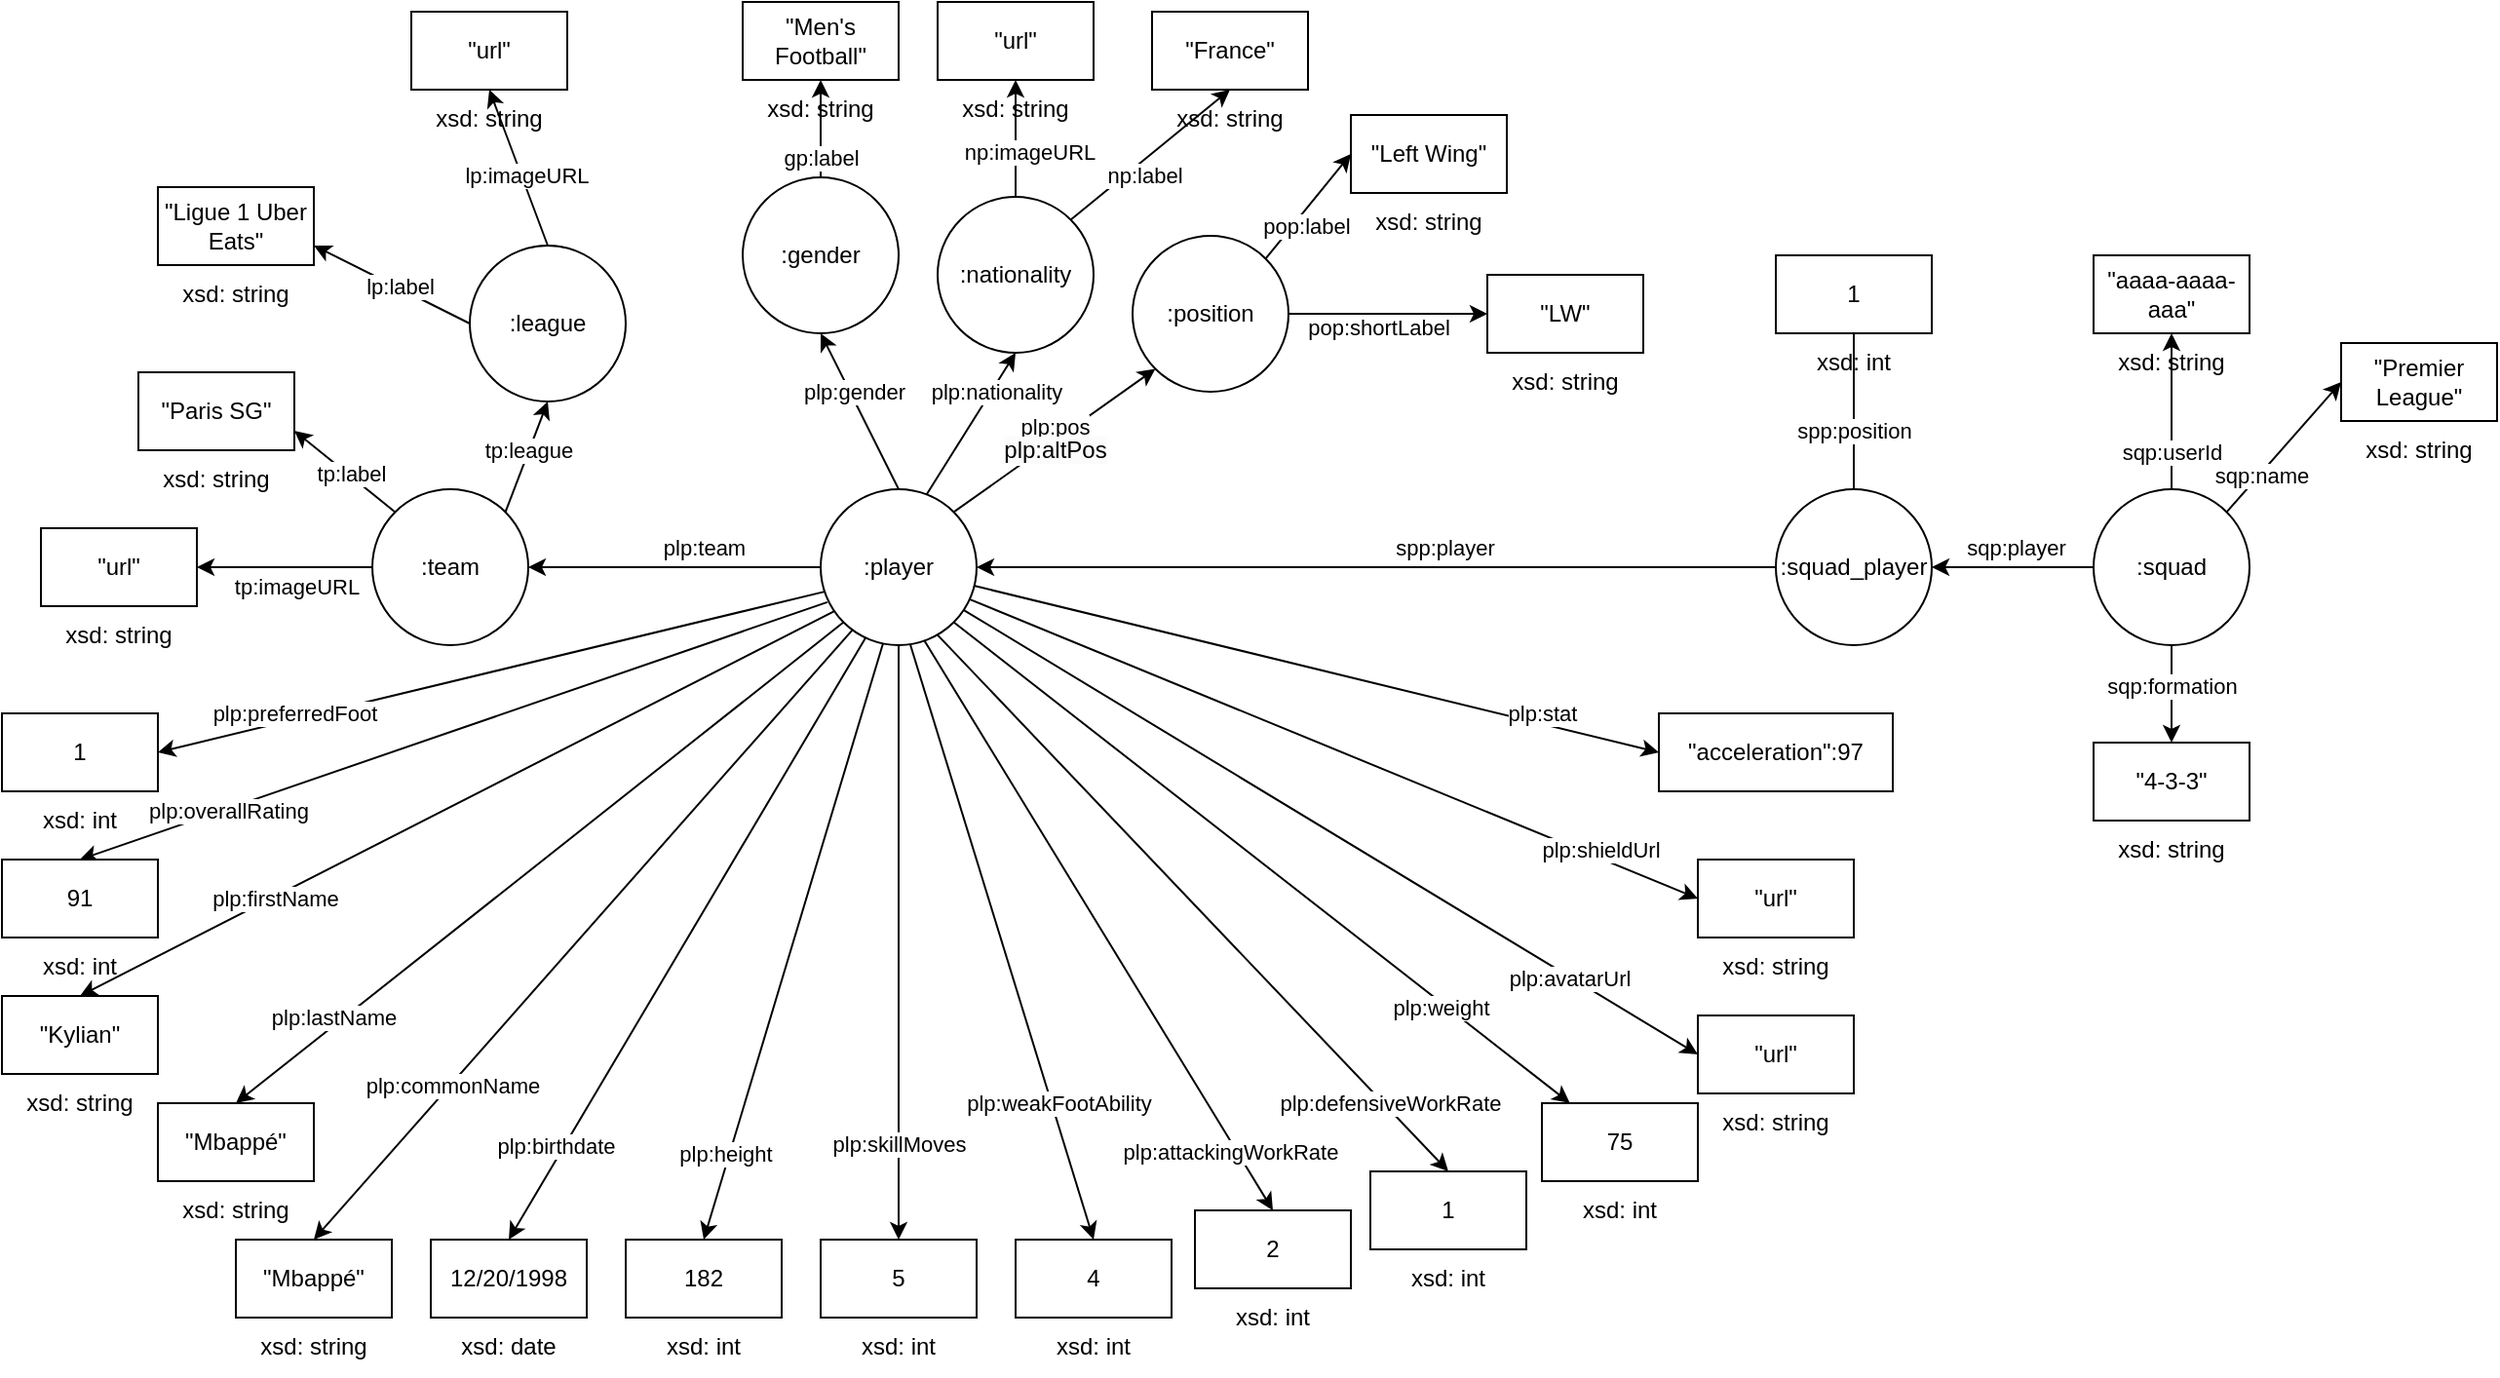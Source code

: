 <mxfile version="24.5.2" type="device">
  <diagram name="Página-1" id="4zIEPwflrQR0RysJCQjt">
    <mxGraphModel dx="1877" dy="573" grid="1" gridSize="10" guides="1" tooltips="1" connect="1" arrows="1" fold="1" page="1" pageScale="1" pageWidth="827" pageHeight="1169" background="none" math="0" shadow="0">
      <root>
        <mxCell id="0" />
        <mxCell id="1" parent="0" />
        <mxCell id="SS9Zh2PjXyYukLlkx4H2-11" style="rounded=0;orthogonalLoop=1;jettySize=auto;html=1;exitX=1;exitY=0;exitDx=0;exitDy=0;entryX=0;entryY=1;entryDx=0;entryDy=0;" parent="1" source="SS9Zh2PjXyYukLlkx4H2-1" target="SS9Zh2PjXyYukLlkx4H2-6" edge="1">
          <mxGeometry relative="1" as="geometry" />
        </mxCell>
        <mxCell id="SS9Zh2PjXyYukLlkx4H2-12" value="plp:pos" style="edgeLabel;html=1;align=center;verticalAlign=middle;resizable=0;points=[];" parent="SS9Zh2PjXyYukLlkx4H2-11" vertex="1" connectable="0">
          <mxGeometry x="0.247" relative="1" as="geometry">
            <mxPoint x="-13" y="2" as="offset" />
          </mxGeometry>
        </mxCell>
        <mxCell id="yl9dtkOMYc7jgC7Kktc1-29" value="&lt;span style=&quot;font-size: 12px; background-color: rgb(251, 251, 251);&quot;&gt;plp:altPos&lt;/span&gt;" style="edgeLabel;html=1;align=center;verticalAlign=middle;resizable=0;points=[];" parent="SS9Zh2PjXyYukLlkx4H2-11" vertex="1" connectable="0">
          <mxGeometry x="0.446" y="2" relative="1" as="geometry">
            <mxPoint x="-22" y="23" as="offset" />
          </mxGeometry>
        </mxCell>
        <mxCell id="SS9Zh2PjXyYukLlkx4H2-13" style="rounded=0;orthogonalLoop=1;jettySize=auto;html=1;exitX=0;exitY=0.5;exitDx=0;exitDy=0;entryX=1;entryY=0.5;entryDx=0;entryDy=0;" parent="1" source="SS9Zh2PjXyYukLlkx4H2-1" target="SS9Zh2PjXyYukLlkx4H2-3" edge="1">
          <mxGeometry relative="1" as="geometry" />
        </mxCell>
        <mxCell id="SS9Zh2PjXyYukLlkx4H2-14" value="plp:team" style="edgeLabel;html=1;align=center;verticalAlign=middle;resizable=0;points=[];" parent="SS9Zh2PjXyYukLlkx4H2-13" vertex="1" connectable="0">
          <mxGeometry x="-0.264" y="1" relative="1" as="geometry">
            <mxPoint x="-5" y="-11" as="offset" />
          </mxGeometry>
        </mxCell>
        <mxCell id="SS9Zh2PjXyYukLlkx4H2-16" style="rounded=0;orthogonalLoop=1;jettySize=auto;html=1;exitX=0.678;exitY=0.036;exitDx=0;exitDy=0;entryX=0.5;entryY=1;entryDx=0;entryDy=0;exitPerimeter=0;" parent="1" source="SS9Zh2PjXyYukLlkx4H2-1" target="SS9Zh2PjXyYukLlkx4H2-4" edge="1">
          <mxGeometry relative="1" as="geometry" />
        </mxCell>
        <mxCell id="SS9Zh2PjXyYukLlkx4H2-17" value="plp:nationality" style="edgeLabel;html=1;align=center;verticalAlign=middle;resizable=0;points=[];" parent="SS9Zh2PjXyYukLlkx4H2-16" vertex="1" connectable="0">
          <mxGeometry x="-0.028" y="1" relative="1" as="geometry">
            <mxPoint x="14" y="-17" as="offset" />
          </mxGeometry>
        </mxCell>
        <mxCell id="SS9Zh2PjXyYukLlkx4H2-20" style="rounded=0;orthogonalLoop=1;jettySize=auto;html=1;entryX=0.5;entryY=1;entryDx=0;entryDy=0;exitX=0.5;exitY=0;exitDx=0;exitDy=0;" parent="1" source="SS9Zh2PjXyYukLlkx4H2-1" target="SS9Zh2PjXyYukLlkx4H2-5" edge="1">
          <mxGeometry relative="1" as="geometry">
            <mxPoint x="380" y="290" as="sourcePoint" />
          </mxGeometry>
        </mxCell>
        <mxCell id="SS9Zh2PjXyYukLlkx4H2-21" value="plp:gender" style="edgeLabel;html=1;align=center;verticalAlign=middle;resizable=0;points=[];" parent="SS9Zh2PjXyYukLlkx4H2-20" vertex="1" connectable="0">
          <mxGeometry x="0.237" y="-2" relative="1" as="geometry">
            <mxPoint as="offset" />
          </mxGeometry>
        </mxCell>
        <mxCell id="SS9Zh2PjXyYukLlkx4H2-23" style="rounded=0;orthogonalLoop=1;jettySize=auto;html=1;exitX=0.043;exitY=0.724;exitDx=0;exitDy=0;entryX=0.5;entryY=0;entryDx=0;entryDy=0;exitPerimeter=0;" parent="1" source="SS9Zh2PjXyYukLlkx4H2-1" target="SS9Zh2PjXyYukLlkx4H2-22" edge="1">
          <mxGeometry relative="1" as="geometry" />
        </mxCell>
        <mxCell id="SS9Zh2PjXyYukLlkx4H2-24" value="plp:overallRating" style="edgeLabel;html=1;align=center;verticalAlign=middle;resizable=0;points=[];" parent="SS9Zh2PjXyYukLlkx4H2-23" vertex="1" connectable="0">
          <mxGeometry x="-0.098" relative="1" as="geometry">
            <mxPoint x="-135" y="47" as="offset" />
          </mxGeometry>
        </mxCell>
        <mxCell id="vETMWvv2U6seh99SaP5d-21" style="rounded=0;orthogonalLoop=1;jettySize=auto;html=1;exitX=0.983;exitY=0.619;exitDx=0;exitDy=0;entryX=0;entryY=0.5;entryDx=0;entryDy=0;exitPerimeter=0;" parent="1" source="SS9Zh2PjXyYukLlkx4H2-1" target="vETMWvv2U6seh99SaP5d-20" edge="1">
          <mxGeometry relative="1" as="geometry" />
        </mxCell>
        <mxCell id="vETMWvv2U6seh99SaP5d-22" value="plp:stat" style="edgeLabel;html=1;align=center;verticalAlign=middle;resizable=0;points=[];" parent="vETMWvv2U6seh99SaP5d-21" vertex="1" connectable="0">
          <mxGeometry x="-0.353" y="-1" relative="1" as="geometry">
            <mxPoint x="178" y="37" as="offset" />
          </mxGeometry>
        </mxCell>
        <mxCell id="yl9dtkOMYc7jgC7Kktc1-8" style="rounded=0;orthogonalLoop=1;jettySize=auto;html=1;exitX=0.204;exitY=0.902;exitDx=0;exitDy=0;entryX=0.5;entryY=0;entryDx=0;entryDy=0;exitPerimeter=0;" parent="1" source="SS9Zh2PjXyYukLlkx4H2-1" target="yl9dtkOMYc7jgC7Kktc1-5" edge="1">
          <mxGeometry relative="1" as="geometry" />
        </mxCell>
        <mxCell id="yl9dtkOMYc7jgC7Kktc1-9" value="plp:commonName" style="edgeLabel;html=1;align=center;verticalAlign=middle;resizable=0;points=[];" parent="yl9dtkOMYc7jgC7Kktc1-8" vertex="1" connectable="0">
          <mxGeometry x="0.628" y="-1" relative="1" as="geometry">
            <mxPoint x="20" y="-21" as="offset" />
          </mxGeometry>
        </mxCell>
        <mxCell id="yl9dtkOMYc7jgC7Kktc1-32" style="rounded=0;orthogonalLoop=1;jettySize=auto;html=1;entryX=0.5;entryY=0;entryDx=0;entryDy=0;exitX=0.574;exitY=0.994;exitDx=0;exitDy=0;exitPerimeter=0;" parent="1" source="SS9Zh2PjXyYukLlkx4H2-1" target="yl9dtkOMYc7jgC7Kktc1-30" edge="1">
          <mxGeometry relative="1" as="geometry">
            <mxPoint x="410" y="360" as="sourcePoint" />
          </mxGeometry>
        </mxCell>
        <mxCell id="yl9dtkOMYc7jgC7Kktc1-33" value="plp:weakFootAbility" style="edgeLabel;html=1;align=center;verticalAlign=middle;resizable=0;points=[];" parent="yl9dtkOMYc7jgC7Kktc1-32" vertex="1" connectable="0">
          <mxGeometry x="0.425" y="-1" relative="1" as="geometry">
            <mxPoint x="10" y="18" as="offset" />
          </mxGeometry>
        </mxCell>
        <mxCell id="yl9dtkOMYc7jgC7Kktc1-36" style="rounded=0;orthogonalLoop=1;jettySize=auto;html=1;exitX=0.658;exitY=0.96;exitDx=0;exitDy=0;entryX=0.5;entryY=0;entryDx=0;entryDy=0;exitPerimeter=0;" parent="1" source="SS9Zh2PjXyYukLlkx4H2-1" target="yl9dtkOMYc7jgC7Kktc1-34" edge="1">
          <mxGeometry relative="1" as="geometry" />
        </mxCell>
        <mxCell id="yl9dtkOMYc7jgC7Kktc1-37" value="plp:attackingWorkRate" style="edgeLabel;html=1;align=center;verticalAlign=middle;resizable=0;points=[];" parent="yl9dtkOMYc7jgC7Kktc1-36" vertex="1" connectable="0">
          <mxGeometry x="0.573" y="-1" relative="1" as="geometry">
            <mxPoint x="17" y="32" as="offset" />
          </mxGeometry>
        </mxCell>
        <mxCell id="yl9dtkOMYc7jgC7Kktc1-40" style="rounded=0;orthogonalLoop=1;jettySize=auto;html=1;exitX=0.75;exitY=0.935;exitDx=0;exitDy=0;entryX=0.5;entryY=0;entryDx=0;entryDy=0;exitPerimeter=0;" parent="1" source="SS9Zh2PjXyYukLlkx4H2-1" target="yl9dtkOMYc7jgC7Kktc1-38" edge="1">
          <mxGeometry relative="1" as="geometry" />
        </mxCell>
        <mxCell id="yl9dtkOMYc7jgC7Kktc1-41" value="plp:defensiveWorkRate" style="edgeLabel;html=1;align=center;verticalAlign=middle;resizable=0;points=[];" parent="yl9dtkOMYc7jgC7Kktc1-40" vertex="1" connectable="0">
          <mxGeometry x="0.56" y="3" relative="1" as="geometry">
            <mxPoint x="25" y="27" as="offset" />
          </mxGeometry>
        </mxCell>
        <mxCell id="yl9dtkOMYc7jgC7Kktc1-45" style="rounded=0;orthogonalLoop=1;jettySize=auto;html=1;exitX=1;exitY=1;exitDx=0;exitDy=0;" parent="1" source="SS9Zh2PjXyYukLlkx4H2-1" target="yl9dtkOMYc7jgC7Kktc1-43" edge="1">
          <mxGeometry relative="1" as="geometry" />
        </mxCell>
        <mxCell id="yl9dtkOMYc7jgC7Kktc1-46" value="plp:weight" style="edgeLabel;html=1;align=center;verticalAlign=middle;resizable=0;points=[];" parent="yl9dtkOMYc7jgC7Kktc1-45" vertex="1" connectable="0">
          <mxGeometry x="0.588" y="-2" relative="1" as="geometry">
            <mxPoint as="offset" />
          </mxGeometry>
        </mxCell>
        <mxCell id="yl9dtkOMYc7jgC7Kktc1-51" style="rounded=0;orthogonalLoop=1;jettySize=auto;html=1;exitX=0.954;exitY=0.705;exitDx=0;exitDy=0;entryX=0;entryY=0.5;entryDx=0;entryDy=0;exitPerimeter=0;" parent="1" source="SS9Zh2PjXyYukLlkx4H2-1" target="yl9dtkOMYc7jgC7Kktc1-49" edge="1">
          <mxGeometry relative="1" as="geometry" />
        </mxCell>
        <mxCell id="yl9dtkOMYc7jgC7Kktc1-54" value="plp:shieldUrl" style="edgeLabel;html=1;align=center;verticalAlign=middle;resizable=0;points=[];" parent="yl9dtkOMYc7jgC7Kktc1-51" vertex="1" connectable="0">
          <mxGeometry x="0.564" y="1" relative="1" as="geometry">
            <mxPoint x="31" y="9" as="offset" />
          </mxGeometry>
        </mxCell>
        <mxCell id="yl9dtkOMYc7jgC7Kktc1-52" style="rounded=0;orthogonalLoop=1;jettySize=auto;html=1;exitX=0.913;exitY=0.772;exitDx=0;exitDy=0;entryX=0;entryY=0.5;entryDx=0;entryDy=0;exitPerimeter=0;" parent="1" source="SS9Zh2PjXyYukLlkx4H2-1" target="yl9dtkOMYc7jgC7Kktc1-47" edge="1">
          <mxGeometry relative="1" as="geometry" />
        </mxCell>
        <mxCell id="yl9dtkOMYc7jgC7Kktc1-53" value="plp:avatarUrl" style="edgeLabel;html=1;align=center;verticalAlign=middle;resizable=0;points=[];" parent="yl9dtkOMYc7jgC7Kktc1-52" vertex="1" connectable="0">
          <mxGeometry x="0.653" y="-1" relative="1" as="geometry">
            <mxPoint as="offset" />
          </mxGeometry>
        </mxCell>
        <mxCell id="SS9Zh2PjXyYukLlkx4H2-1" value=":player" style="ellipse;whiteSpace=wrap;html=1;aspect=fixed;" parent="1" vertex="1">
          <mxGeometry x="370" y="280" width="80" height="80" as="geometry" />
        </mxCell>
        <mxCell id="CwcIpXBXd0Fz7PgszKSp-3" style="rounded=0;orthogonalLoop=1;jettySize=auto;html=1;exitX=0.5;exitY=0;exitDx=0;exitDy=0;entryX=0.5;entryY=0;entryDx=0;entryDy=0;" parent="1" source="SS9Zh2PjXyYukLlkx4H2-2" target="CwcIpXBXd0Fz7PgszKSp-2" edge="1">
          <mxGeometry relative="1" as="geometry" />
        </mxCell>
        <mxCell id="CwcIpXBXd0Fz7PgszKSp-4" value="lp:imageURL" style="edgeLabel;html=1;align=center;verticalAlign=middle;resizable=0;points=[];" parent="CwcIpXBXd0Fz7PgszKSp-3" vertex="1" connectable="0">
          <mxGeometry x="-0.108" y="-2" relative="1" as="geometry">
            <mxPoint as="offset" />
          </mxGeometry>
        </mxCell>
        <mxCell id="SS9Zh2PjXyYukLlkx4H2-2" value=":league" style="ellipse;whiteSpace=wrap;html=1;aspect=fixed;" parent="1" vertex="1">
          <mxGeometry x="190" y="155" width="80" height="80" as="geometry" />
        </mxCell>
        <mxCell id="SS9Zh2PjXyYukLlkx4H2-57" style="rounded=0;orthogonalLoop=1;jettySize=auto;html=1;exitX=1;exitY=0;exitDx=0;exitDy=0;entryX=0.5;entryY=1;entryDx=0;entryDy=0;" parent="1" source="SS9Zh2PjXyYukLlkx4H2-3" target="SS9Zh2PjXyYukLlkx4H2-2" edge="1">
          <mxGeometry relative="1" as="geometry" />
        </mxCell>
        <mxCell id="SS9Zh2PjXyYukLlkx4H2-58" value="tp:league" style="edgeLabel;html=1;align=center;verticalAlign=middle;resizable=0;points=[];" parent="SS9Zh2PjXyYukLlkx4H2-57" vertex="1" connectable="0">
          <mxGeometry x="0.101" y="1" relative="1" as="geometry">
            <mxPoint as="offset" />
          </mxGeometry>
        </mxCell>
        <mxCell id="SS9Zh2PjXyYukLlkx4H2-60" style="rounded=0;orthogonalLoop=1;jettySize=auto;html=1;exitX=0;exitY=0;exitDx=0;exitDy=0;entryX=1;entryY=0.75;entryDx=0;entryDy=0;" parent="1" source="SS9Zh2PjXyYukLlkx4H2-3" target="SS9Zh2PjXyYukLlkx4H2-59" edge="1">
          <mxGeometry relative="1" as="geometry" />
        </mxCell>
        <mxCell id="SS9Zh2PjXyYukLlkx4H2-61" value="tp:label" style="edgeLabel;html=1;align=center;verticalAlign=middle;resizable=0;points=[];" parent="SS9Zh2PjXyYukLlkx4H2-60" vertex="1" connectable="0">
          <mxGeometry x="-0.098" y="-1" relative="1" as="geometry">
            <mxPoint as="offset" />
          </mxGeometry>
        </mxCell>
        <mxCell id="SS9Zh2PjXyYukLlkx4H2-65" style="edgeStyle=orthogonalEdgeStyle;rounded=0;orthogonalLoop=1;jettySize=auto;html=1;exitX=0;exitY=0.5;exitDx=0;exitDy=0;entryX=1;entryY=0.5;entryDx=0;entryDy=0;" parent="1" source="SS9Zh2PjXyYukLlkx4H2-3" target="SS9Zh2PjXyYukLlkx4H2-63" edge="1">
          <mxGeometry relative="1" as="geometry" />
        </mxCell>
        <mxCell id="SS9Zh2PjXyYukLlkx4H2-66" value="tp:imageURL" style="edgeLabel;html=1;align=center;verticalAlign=middle;resizable=0;points=[];" parent="SS9Zh2PjXyYukLlkx4H2-65" vertex="1" connectable="0">
          <mxGeometry x="0.06" y="1" relative="1" as="geometry">
            <mxPoint x="8" y="9" as="offset" />
          </mxGeometry>
        </mxCell>
        <mxCell id="SS9Zh2PjXyYukLlkx4H2-3" value=":team" style="ellipse;whiteSpace=wrap;html=1;aspect=fixed;" parent="1" vertex="1">
          <mxGeometry x="140" y="280" width="80" height="80" as="geometry" />
        </mxCell>
        <mxCell id="SS9Zh2PjXyYukLlkx4H2-4" value=":nationality" style="ellipse;whiteSpace=wrap;html=1;aspect=fixed;" parent="1" vertex="1">
          <mxGeometry x="430" y="130" width="80" height="80" as="geometry" />
        </mxCell>
        <mxCell id="SS9Zh2PjXyYukLlkx4H2-5" value=":gender" style="ellipse;whiteSpace=wrap;html=1;aspect=fixed;" parent="1" vertex="1">
          <mxGeometry x="330" y="120" width="80" height="80" as="geometry" />
        </mxCell>
        <mxCell id="SS9Zh2PjXyYukLlkx4H2-6" value=":position" style="ellipse;whiteSpace=wrap;html=1;" parent="1" vertex="1">
          <mxGeometry x="530" y="150" width="80" height="80" as="geometry" />
        </mxCell>
        <mxCell id="SS9Zh2PjXyYukLlkx4H2-22" value="91" style="rounded=0;whiteSpace=wrap;html=1;" parent="1" vertex="1">
          <mxGeometry x="-50" y="470" width="80" height="40" as="geometry" />
        </mxCell>
        <mxCell id="SS9Zh2PjXyYukLlkx4H2-25" value="xsd: int" style="text;html=1;align=center;verticalAlign=middle;whiteSpace=wrap;rounded=0;" parent="1" vertex="1">
          <mxGeometry x="-40" y="510" width="60" height="30" as="geometry" />
        </mxCell>
        <mxCell id="SS9Zh2PjXyYukLlkx4H2-27" style="rounded=0;orthogonalLoop=1;jettySize=auto;html=1;entryX=0.5;entryY=0;entryDx=0;entryDy=0;exitX=0.085;exitY=0.783;exitDx=0;exitDy=0;exitPerimeter=0;" parent="1" source="SS9Zh2PjXyYukLlkx4H2-1" target="SS9Zh2PjXyYukLlkx4H2-29" edge="1">
          <mxGeometry relative="1" as="geometry">
            <mxPoint x="388" y="358" as="sourcePoint" />
          </mxGeometry>
        </mxCell>
        <mxCell id="SS9Zh2PjXyYukLlkx4H2-28" value="plp:firstName" style="edgeLabel;html=1;align=center;verticalAlign=middle;resizable=0;points=[];" parent="SS9Zh2PjXyYukLlkx4H2-27" vertex="1" connectable="0">
          <mxGeometry x="-0.098" relative="1" as="geometry">
            <mxPoint x="-112" y="58" as="offset" />
          </mxGeometry>
        </mxCell>
        <mxCell id="SS9Zh2PjXyYukLlkx4H2-29" value="&quot;Kylian&quot;" style="rounded=0;whiteSpace=wrap;html=1;" parent="1" vertex="1">
          <mxGeometry x="-50" y="540" width="80" height="40" as="geometry" />
        </mxCell>
        <mxCell id="SS9Zh2PjXyYukLlkx4H2-30" value="xsd: string" style="text;html=1;align=center;verticalAlign=middle;whiteSpace=wrap;rounded=0;" parent="1" vertex="1">
          <mxGeometry x="-40" y="580" width="60" height="30" as="geometry" />
        </mxCell>
        <mxCell id="SS9Zh2PjXyYukLlkx4H2-31" style="rounded=0;orthogonalLoop=1;jettySize=auto;html=1;exitX=0.025;exitY=0.657;exitDx=0;exitDy=0;entryX=1;entryY=0.5;entryDx=0;entryDy=0;exitPerimeter=0;" parent="1" source="SS9Zh2PjXyYukLlkx4H2-1" target="SS9Zh2PjXyYukLlkx4H2-33" edge="1">
          <mxGeometry relative="1" as="geometry">
            <mxPoint x="282" y="348" as="sourcePoint" />
          </mxGeometry>
        </mxCell>
        <mxCell id="SS9Zh2PjXyYukLlkx4H2-32" value="plp:preferredFoot" style="edgeLabel;html=1;align=center;verticalAlign=middle;resizable=0;points=[];" parent="SS9Zh2PjXyYukLlkx4H2-31" vertex="1" connectable="0">
          <mxGeometry x="-0.098" relative="1" as="geometry">
            <mxPoint x="-118" y="25" as="offset" />
          </mxGeometry>
        </mxCell>
        <mxCell id="SS9Zh2PjXyYukLlkx4H2-33" value="1" style="rounded=0;whiteSpace=wrap;html=1;" parent="1" vertex="1">
          <mxGeometry x="-50" y="395" width="80" height="40" as="geometry" />
        </mxCell>
        <mxCell id="SS9Zh2PjXyYukLlkx4H2-34" value="xsd: int" style="text;html=1;align=center;verticalAlign=middle;whiteSpace=wrap;rounded=0;" parent="1" vertex="1">
          <mxGeometry x="-40" y="435" width="60" height="30" as="geometry" />
        </mxCell>
        <mxCell id="SS9Zh2PjXyYukLlkx4H2-35" style="rounded=0;orthogonalLoop=1;jettySize=auto;html=1;entryX=0.5;entryY=0;entryDx=0;entryDy=0;exitX=0;exitY=1;exitDx=0;exitDy=0;" parent="1" source="SS9Zh2PjXyYukLlkx4H2-1" target="SS9Zh2PjXyYukLlkx4H2-37" edge="1">
          <mxGeometry relative="1" as="geometry">
            <mxPoint x="360" y="390" as="sourcePoint" />
          </mxGeometry>
        </mxCell>
        <mxCell id="SS9Zh2PjXyYukLlkx4H2-36" value="plp:lastName" style="edgeLabel;html=1;align=center;verticalAlign=middle;resizable=0;points=[];" parent="SS9Zh2PjXyYukLlkx4H2-35" vertex="1" connectable="0">
          <mxGeometry x="-0.098" relative="1" as="geometry">
            <mxPoint x="-121" y="91" as="offset" />
          </mxGeometry>
        </mxCell>
        <mxCell id="SS9Zh2PjXyYukLlkx4H2-37" value="&quot;Mbappé&quot;" style="rounded=0;whiteSpace=wrap;html=1;" parent="1" vertex="1">
          <mxGeometry x="30" y="595" width="80" height="40" as="geometry" />
        </mxCell>
        <mxCell id="SS9Zh2PjXyYukLlkx4H2-38" value="xsd: string" style="text;html=1;align=center;verticalAlign=middle;whiteSpace=wrap;rounded=0;" parent="1" vertex="1">
          <mxGeometry x="40" y="635" width="60" height="30" as="geometry" />
        </mxCell>
        <mxCell id="SS9Zh2PjXyYukLlkx4H2-39" style="rounded=0;orthogonalLoop=1;jettySize=auto;html=1;exitX=0.287;exitY=0.955;exitDx=0;exitDy=0;entryX=0.5;entryY=0;entryDx=0;entryDy=0;exitPerimeter=0;" parent="1" source="SS9Zh2PjXyYukLlkx4H2-1" target="SS9Zh2PjXyYukLlkx4H2-41" edge="1">
          <mxGeometry relative="1" as="geometry">
            <mxPoint x="536" y="465.26" as="sourcePoint" />
          </mxGeometry>
        </mxCell>
        <mxCell id="SS9Zh2PjXyYukLlkx4H2-40" value="plp:birthdate" style="edgeLabel;html=1;align=center;verticalAlign=middle;resizable=0;points=[];" parent="SS9Zh2PjXyYukLlkx4H2-39" vertex="1" connectable="0">
          <mxGeometry x="-0.098" relative="1" as="geometry">
            <mxPoint x="-77" y="121" as="offset" />
          </mxGeometry>
        </mxCell>
        <mxCell id="SS9Zh2PjXyYukLlkx4H2-41" value="12/20/1998" style="rounded=0;whiteSpace=wrap;html=1;" parent="1" vertex="1">
          <mxGeometry x="170" y="665" width="80" height="40" as="geometry" />
        </mxCell>
        <mxCell id="SS9Zh2PjXyYukLlkx4H2-42" value="xsd: date" style="text;html=1;align=center;verticalAlign=middle;whiteSpace=wrap;rounded=0;" parent="1" vertex="1">
          <mxGeometry x="180" y="705" width="60" height="30" as="geometry" />
        </mxCell>
        <mxCell id="SS9Zh2PjXyYukLlkx4H2-47" style="rounded=0;orthogonalLoop=1;jettySize=auto;html=1;entryX=0.5;entryY=0;entryDx=0;entryDy=0;exitX=0.399;exitY=0.992;exitDx=0;exitDy=0;exitPerimeter=0;" parent="1" source="SS9Zh2PjXyYukLlkx4H2-1" target="SS9Zh2PjXyYukLlkx4H2-49" edge="1">
          <mxGeometry relative="1" as="geometry">
            <mxPoint x="410" y="360" as="sourcePoint" />
          </mxGeometry>
        </mxCell>
        <mxCell id="SS9Zh2PjXyYukLlkx4H2-48" value="plp:height" style="edgeLabel;html=1;align=center;verticalAlign=middle;resizable=0;points=[];" parent="SS9Zh2PjXyYukLlkx4H2-47" vertex="1" connectable="0">
          <mxGeometry x="-0.098" relative="1" as="geometry">
            <mxPoint x="-40" y="123" as="offset" />
          </mxGeometry>
        </mxCell>
        <mxCell id="SS9Zh2PjXyYukLlkx4H2-49" value="182" style="rounded=0;whiteSpace=wrap;html=1;" parent="1" vertex="1">
          <mxGeometry x="270" y="665" width="80" height="40" as="geometry" />
        </mxCell>
        <mxCell id="SS9Zh2PjXyYukLlkx4H2-50" value="xsd: int" style="text;html=1;align=center;verticalAlign=middle;whiteSpace=wrap;rounded=0;" parent="1" vertex="1">
          <mxGeometry x="280" y="705" width="60" height="30" as="geometry" />
        </mxCell>
        <mxCell id="SS9Zh2PjXyYukLlkx4H2-52" style="rounded=0;orthogonalLoop=1;jettySize=auto;html=1;exitX=0.5;exitY=1;exitDx=0;exitDy=0;entryX=0.5;entryY=0;entryDx=0;entryDy=0;" parent="1" source="SS9Zh2PjXyYukLlkx4H2-1" target="SS9Zh2PjXyYukLlkx4H2-54" edge="1">
          <mxGeometry relative="1" as="geometry">
            <mxPoint x="490" y="415.5" as="sourcePoint" />
          </mxGeometry>
        </mxCell>
        <mxCell id="SS9Zh2PjXyYukLlkx4H2-53" value="plp:skillMoves" style="edgeLabel;html=1;align=center;verticalAlign=middle;resizable=0;points=[];" parent="SS9Zh2PjXyYukLlkx4H2-52" vertex="1" connectable="0">
          <mxGeometry x="-0.098" relative="1" as="geometry">
            <mxPoint y="118" as="offset" />
          </mxGeometry>
        </mxCell>
        <mxCell id="SS9Zh2PjXyYukLlkx4H2-54" value="5" style="rounded=0;whiteSpace=wrap;html=1;" parent="1" vertex="1">
          <mxGeometry x="370" y="665" width="80" height="40" as="geometry" />
        </mxCell>
        <mxCell id="SS9Zh2PjXyYukLlkx4H2-55" value="xsd: int" style="text;html=1;align=center;verticalAlign=middle;whiteSpace=wrap;rounded=0;" parent="1" vertex="1">
          <mxGeometry x="380" y="705" width="60" height="30" as="geometry" />
        </mxCell>
        <mxCell id="SS9Zh2PjXyYukLlkx4H2-59" value="&quot;Paris SG&quot;" style="rounded=0;whiteSpace=wrap;html=1;" parent="1" vertex="1">
          <mxGeometry x="20" y="220" width="80" height="40" as="geometry" />
        </mxCell>
        <mxCell id="SS9Zh2PjXyYukLlkx4H2-62" value="xsd: string" style="text;html=1;align=center;verticalAlign=middle;whiteSpace=wrap;rounded=0;" parent="1" vertex="1">
          <mxGeometry x="30" y="260" width="60" height="30" as="geometry" />
        </mxCell>
        <mxCell id="SS9Zh2PjXyYukLlkx4H2-63" value="&quot;url&quot;" style="rounded=0;whiteSpace=wrap;html=1;" parent="1" vertex="1">
          <mxGeometry x="-30" y="300" width="80" height="40" as="geometry" />
        </mxCell>
        <mxCell id="SS9Zh2PjXyYukLlkx4H2-64" value="xsd: string" style="text;html=1;align=center;verticalAlign=middle;whiteSpace=wrap;rounded=0;" parent="1" vertex="1">
          <mxGeometry x="-20" y="340" width="60" height="30" as="geometry" />
        </mxCell>
        <mxCell id="SS9Zh2PjXyYukLlkx4H2-67" style="rounded=0;orthogonalLoop=1;jettySize=auto;html=1;exitX=0;exitY=0.5;exitDx=0;exitDy=0;entryX=1;entryY=0.75;entryDx=0;entryDy=0;" parent="1" source="SS9Zh2PjXyYukLlkx4H2-2" target="SS9Zh2PjXyYukLlkx4H2-69" edge="1">
          <mxGeometry relative="1" as="geometry">
            <mxPoint x="202" y="125" as="sourcePoint" />
          </mxGeometry>
        </mxCell>
        <mxCell id="SS9Zh2PjXyYukLlkx4H2-68" value="lp:label" style="edgeLabel;html=1;align=center;verticalAlign=middle;resizable=0;points=[];" parent="SS9Zh2PjXyYukLlkx4H2-67" vertex="1" connectable="0">
          <mxGeometry x="-0.098" y="-1" relative="1" as="geometry">
            <mxPoint as="offset" />
          </mxGeometry>
        </mxCell>
        <mxCell id="SS9Zh2PjXyYukLlkx4H2-69" value="&quot;Ligue 1 Uber Eats&quot;" style="rounded=0;whiteSpace=wrap;html=1;" parent="1" vertex="1">
          <mxGeometry x="30" y="125" width="80" height="40" as="geometry" />
        </mxCell>
        <mxCell id="SS9Zh2PjXyYukLlkx4H2-70" value="xsd: string" style="text;html=1;align=center;verticalAlign=middle;whiteSpace=wrap;rounded=0;" parent="1" vertex="1">
          <mxGeometry x="40" y="165" width="60" height="30" as="geometry" />
        </mxCell>
        <mxCell id="SS9Zh2PjXyYukLlkx4H2-71" style="rounded=0;orthogonalLoop=1;jettySize=auto;html=1;exitX=0.5;exitY=0;exitDx=0;exitDy=0;entryX=0.5;entryY=1;entryDx=0;entryDy=0;" parent="1" source="SS9Zh2PjXyYukLlkx4H2-5" target="SS9Zh2PjXyYukLlkx4H2-73" edge="1">
          <mxGeometry relative="1" as="geometry">
            <mxPoint x="400" y="80" as="sourcePoint" />
          </mxGeometry>
        </mxCell>
        <mxCell id="SS9Zh2PjXyYukLlkx4H2-72" value="gp:label" style="edgeLabel;html=1;align=center;verticalAlign=middle;resizable=0;points=[];" parent="SS9Zh2PjXyYukLlkx4H2-71" vertex="1" connectable="0">
          <mxGeometry x="-0.098" y="-1" relative="1" as="geometry">
            <mxPoint x="-1" y="12" as="offset" />
          </mxGeometry>
        </mxCell>
        <mxCell id="SS9Zh2PjXyYukLlkx4H2-73" value="&quot;Men&#39;s Football&quot;" style="rounded=0;whiteSpace=wrap;html=1;" parent="1" vertex="1">
          <mxGeometry x="330" y="30" width="80" height="40" as="geometry" />
        </mxCell>
        <mxCell id="SS9Zh2PjXyYukLlkx4H2-74" value="xsd: string" style="text;html=1;align=center;verticalAlign=middle;whiteSpace=wrap;rounded=0;" parent="1" vertex="1">
          <mxGeometry x="340" y="70" width="60" height="30" as="geometry" />
        </mxCell>
        <mxCell id="SS9Zh2PjXyYukLlkx4H2-75" style="rounded=0;orthogonalLoop=1;jettySize=auto;html=1;exitX=1;exitY=0;exitDx=0;exitDy=0;entryX=0.5;entryY=0;entryDx=0;entryDy=0;" parent="1" source="SS9Zh2PjXyYukLlkx4H2-4" target="SS9Zh2PjXyYukLlkx4H2-80" edge="1">
          <mxGeometry relative="1" as="geometry">
            <mxPoint x="712" y="152" as="sourcePoint" />
          </mxGeometry>
        </mxCell>
        <mxCell id="SS9Zh2PjXyYukLlkx4H2-76" value="np:label" style="edgeLabel;html=1;align=center;verticalAlign=middle;resizable=0;points=[];" parent="SS9Zh2PjXyYukLlkx4H2-75" vertex="1" connectable="0">
          <mxGeometry x="-0.098" y="-1" relative="1" as="geometry">
            <mxPoint y="6" as="offset" />
          </mxGeometry>
        </mxCell>
        <mxCell id="SS9Zh2PjXyYukLlkx4H2-77" style="rounded=0;orthogonalLoop=1;jettySize=auto;html=1;exitX=0.5;exitY=0;exitDx=0;exitDy=0;entryX=0.5;entryY=1;entryDx=0;entryDy=0;" parent="1" source="SS9Zh2PjXyYukLlkx4H2-4" target="SS9Zh2PjXyYukLlkx4H2-81" edge="1">
          <mxGeometry relative="1" as="geometry">
            <mxPoint x="570" y="60" as="sourcePoint" />
          </mxGeometry>
        </mxCell>
        <mxCell id="SS9Zh2PjXyYukLlkx4H2-78" value="np:imageURL" style="edgeLabel;html=1;align=center;verticalAlign=middle;resizable=0;points=[];" parent="SS9Zh2PjXyYukLlkx4H2-77" vertex="1" connectable="0">
          <mxGeometry x="0.06" y="1" relative="1" as="geometry">
            <mxPoint x="8" y="9" as="offset" />
          </mxGeometry>
        </mxCell>
        <mxCell id="SS9Zh2PjXyYukLlkx4H2-79" value="&quot;France&quot;" style="rounded=0;whiteSpace=wrap;html=1;" parent="1" vertex="1">
          <mxGeometry x="540" y="35" width="80" height="40" as="geometry" />
        </mxCell>
        <mxCell id="SS9Zh2PjXyYukLlkx4H2-80" value="xsd: string" style="text;html=1;align=center;verticalAlign=middle;whiteSpace=wrap;rounded=0;" parent="1" vertex="1">
          <mxGeometry x="550" y="75" width="60" height="30" as="geometry" />
        </mxCell>
        <mxCell id="SS9Zh2PjXyYukLlkx4H2-81" value="&quot;url&quot;" style="rounded=0;whiteSpace=wrap;html=1;" parent="1" vertex="1">
          <mxGeometry x="430" y="30" width="80" height="40" as="geometry" />
        </mxCell>
        <mxCell id="SS9Zh2PjXyYukLlkx4H2-82" value="xsd: string" style="text;html=1;align=center;verticalAlign=middle;whiteSpace=wrap;rounded=0;" parent="1" vertex="1">
          <mxGeometry x="440" y="70" width="60" height="30" as="geometry" />
        </mxCell>
        <mxCell id="SS9Zh2PjXyYukLlkx4H2-84" style="rounded=0;orthogonalLoop=1;jettySize=auto;html=1;exitX=1;exitY=0;exitDx=0;exitDy=0;entryX=0;entryY=0.5;entryDx=0;entryDy=0;" parent="1" source="SS9Zh2PjXyYukLlkx4H2-6" target="SS9Zh2PjXyYukLlkx4H2-86" edge="1">
          <mxGeometry relative="1" as="geometry">
            <mxPoint x="620" y="170" as="sourcePoint" />
          </mxGeometry>
        </mxCell>
        <mxCell id="SS9Zh2PjXyYukLlkx4H2-85" value="pop:label" style="edgeLabel;html=1;align=center;verticalAlign=middle;resizable=0;points=[];" parent="SS9Zh2PjXyYukLlkx4H2-84" vertex="1" connectable="0">
          <mxGeometry x="-0.098" y="-1" relative="1" as="geometry">
            <mxPoint y="6" as="offset" />
          </mxGeometry>
        </mxCell>
        <mxCell id="SS9Zh2PjXyYukLlkx4H2-86" value="&quot;Left Wing&quot;" style="rounded=0;whiteSpace=wrap;html=1;" parent="1" vertex="1">
          <mxGeometry x="642" y="88" width="80" height="40" as="geometry" />
        </mxCell>
        <mxCell id="SS9Zh2PjXyYukLlkx4H2-87" value="xsd: string" style="text;html=1;align=center;verticalAlign=middle;whiteSpace=wrap;rounded=0;" parent="1" vertex="1">
          <mxGeometry x="652" y="128" width="60" height="30" as="geometry" />
        </mxCell>
        <mxCell id="SS9Zh2PjXyYukLlkx4H2-89" style="rounded=0;orthogonalLoop=1;jettySize=auto;html=1;entryX=0;entryY=0.5;entryDx=0;entryDy=0;exitX=1;exitY=0.5;exitDx=0;exitDy=0;" parent="1" source="SS9Zh2PjXyYukLlkx4H2-6" target="SS9Zh2PjXyYukLlkx4H2-91" edge="1">
          <mxGeometry relative="1" as="geometry">
            <mxPoint x="620" y="244" as="sourcePoint" />
          </mxGeometry>
        </mxCell>
        <mxCell id="SS9Zh2PjXyYukLlkx4H2-90" value="pop:shortLabel" style="edgeLabel;html=1;align=center;verticalAlign=middle;resizable=0;points=[];" parent="SS9Zh2PjXyYukLlkx4H2-89" vertex="1" connectable="0">
          <mxGeometry x="-0.098" y="-1" relative="1" as="geometry">
            <mxPoint y="6" as="offset" />
          </mxGeometry>
        </mxCell>
        <mxCell id="SS9Zh2PjXyYukLlkx4H2-91" value="&quot;LW&quot;" style="rounded=0;whiteSpace=wrap;html=1;" parent="1" vertex="1">
          <mxGeometry x="712" y="170" width="80" height="40" as="geometry" />
        </mxCell>
        <mxCell id="SS9Zh2PjXyYukLlkx4H2-92" value="xsd: string" style="text;html=1;align=center;verticalAlign=middle;whiteSpace=wrap;rounded=0;" parent="1" vertex="1">
          <mxGeometry x="722" y="210" width="60" height="30" as="geometry" />
        </mxCell>
        <mxCell id="vETMWvv2U6seh99SaP5d-3" style="edgeStyle=orthogonalEdgeStyle;rounded=0;orthogonalLoop=1;jettySize=auto;html=1;exitX=0;exitY=0.5;exitDx=0;exitDy=0;entryX=1;entryY=0.5;entryDx=0;entryDy=0;" parent="1" source="SS9Zh2PjXyYukLlkx4H2-93" target="vETMWvv2U6seh99SaP5d-1" edge="1">
          <mxGeometry relative="1" as="geometry" />
        </mxCell>
        <mxCell id="vETMWvv2U6seh99SaP5d-5" value="sqp:player" style="edgeLabel;html=1;align=center;verticalAlign=middle;resizable=0;points=[];" parent="vETMWvv2U6seh99SaP5d-3" vertex="1" connectable="0">
          <mxGeometry x="-0.458" y="1" relative="1" as="geometry">
            <mxPoint x="-18" y="-11" as="offset" />
          </mxGeometry>
        </mxCell>
        <mxCell id="vETMWvv2U6seh99SaP5d-18" style="edgeStyle=orthogonalEdgeStyle;rounded=0;orthogonalLoop=1;jettySize=auto;html=1;exitX=0.5;exitY=0;exitDx=0;exitDy=0;entryX=0.5;entryY=1;entryDx=0;entryDy=0;" parent="1" source="SS9Zh2PjXyYukLlkx4H2-93" target="vETMWvv2U6seh99SaP5d-16" edge="1">
          <mxGeometry relative="1" as="geometry" />
        </mxCell>
        <mxCell id="vETMWvv2U6seh99SaP5d-19" value="sqp:userId" style="edgeLabel;html=1;align=center;verticalAlign=middle;resizable=0;points=[];" parent="vETMWvv2U6seh99SaP5d-18" vertex="1" connectable="0">
          <mxGeometry x="-0.182" y="-3" relative="1" as="geometry">
            <mxPoint x="-3" y="13" as="offset" />
          </mxGeometry>
        </mxCell>
        <mxCell id="jD7u6L1rp8rxcc_07oTa-2" style="rounded=0;orthogonalLoop=1;jettySize=auto;html=1;exitX=1;exitY=0;exitDx=0;exitDy=0;entryX=0;entryY=0.5;entryDx=0;entryDy=0;" parent="1" source="SS9Zh2PjXyYukLlkx4H2-93" target="jD7u6L1rp8rxcc_07oTa-1" edge="1">
          <mxGeometry relative="1" as="geometry" />
        </mxCell>
        <mxCell id="jD7u6L1rp8rxcc_07oTa-4" value="sqp:name" style="edgeLabel;html=1;align=center;verticalAlign=middle;resizable=0;points=[];" parent="jD7u6L1rp8rxcc_07oTa-2" vertex="1" connectable="0">
          <mxGeometry x="-0.414" y="-1" relative="1" as="geometry">
            <mxPoint as="offset" />
          </mxGeometry>
        </mxCell>
        <mxCell id="SS9Zh2PjXyYukLlkx4H2-93" value=":squad" style="ellipse;whiteSpace=wrap;html=1;" parent="1" vertex="1">
          <mxGeometry x="1023" y="280" width="80" height="80" as="geometry" />
        </mxCell>
        <mxCell id="vETMWvv2U6seh99SaP5d-4" style="edgeStyle=orthogonalEdgeStyle;rounded=0;orthogonalLoop=1;jettySize=auto;html=1;exitX=0;exitY=0.5;exitDx=0;exitDy=0;entryX=1;entryY=0.5;entryDx=0;entryDy=0;" parent="1" source="vETMWvv2U6seh99SaP5d-1" target="SS9Zh2PjXyYukLlkx4H2-1" edge="1">
          <mxGeometry relative="1" as="geometry" />
        </mxCell>
        <mxCell id="vETMWvv2U6seh99SaP5d-6" value="spp:player" style="edgeLabel;html=1;align=center;verticalAlign=middle;resizable=0;points=[];" parent="vETMWvv2U6seh99SaP5d-4" vertex="1" connectable="0">
          <mxGeometry x="-0.184" relative="1" as="geometry">
            <mxPoint x="-3" y="-10" as="offset" />
          </mxGeometry>
        </mxCell>
        <mxCell id="vETMWvv2U6seh99SaP5d-1" value=":squad_player" style="ellipse;whiteSpace=wrap;html=1;" parent="1" vertex="1">
          <mxGeometry x="860" y="280" width="80" height="80" as="geometry" />
        </mxCell>
        <mxCell id="vETMWvv2U6seh99SaP5d-7" style="rounded=0;orthogonalLoop=1;jettySize=auto;html=1;entryX=0.5;entryY=0;entryDx=0;entryDy=0;exitX=0.5;exitY=0;exitDx=0;exitDy=0;" parent="1" source="vETMWvv2U6seh99SaP5d-1" target="vETMWvv2U6seh99SaP5d-9" edge="1">
          <mxGeometry relative="1" as="geometry">
            <mxPoint x="788" y="440" as="sourcePoint" />
          </mxGeometry>
        </mxCell>
        <mxCell id="vETMWvv2U6seh99SaP5d-8" value="spp:position" style="edgeLabel;html=1;align=center;verticalAlign=middle;resizable=0;points=[];" parent="vETMWvv2U6seh99SaP5d-7" vertex="1" connectable="0">
          <mxGeometry x="-0.098" y="-1" relative="1" as="geometry">
            <mxPoint x="-1" y="24" as="offset" />
          </mxGeometry>
        </mxCell>
        <mxCell id="vETMWvv2U6seh99SaP5d-9" value="1" style="rounded=0;whiteSpace=wrap;html=1;" parent="1" vertex="1">
          <mxGeometry x="860" y="160" width="80" height="40" as="geometry" />
        </mxCell>
        <mxCell id="vETMWvv2U6seh99SaP5d-10" value="xsd: int" style="text;html=1;align=center;verticalAlign=middle;whiteSpace=wrap;rounded=0;" parent="1" vertex="1">
          <mxGeometry x="870" y="200" width="60" height="30" as="geometry" />
        </mxCell>
        <mxCell id="vETMWvv2U6seh99SaP5d-11" style="rounded=0;orthogonalLoop=1;jettySize=auto;html=1;entryX=0.5;entryY=0;entryDx=0;entryDy=0;exitX=0.5;exitY=1;exitDx=0;exitDy=0;" parent="1" source="SS9Zh2PjXyYukLlkx4H2-93" target="vETMWvv2U6seh99SaP5d-13" edge="1">
          <mxGeometry relative="1" as="geometry">
            <mxPoint x="1023" y="370" as="sourcePoint" />
          </mxGeometry>
        </mxCell>
        <mxCell id="vETMWvv2U6seh99SaP5d-12" value="sqp:formation" style="edgeLabel;html=1;align=center;verticalAlign=middle;resizable=0;points=[];" parent="vETMWvv2U6seh99SaP5d-11" vertex="1" connectable="0">
          <mxGeometry x="-0.098" y="-1" relative="1" as="geometry">
            <mxPoint x="1" y="-2" as="offset" />
          </mxGeometry>
        </mxCell>
        <mxCell id="vETMWvv2U6seh99SaP5d-13" value="&quot;4-3-3&quot;" style="rounded=0;whiteSpace=wrap;html=1;" parent="1" vertex="1">
          <mxGeometry x="1023" y="410" width="80" height="40" as="geometry" />
        </mxCell>
        <mxCell id="vETMWvv2U6seh99SaP5d-14" value="xsd: string" style="text;html=1;align=center;verticalAlign=middle;whiteSpace=wrap;rounded=0;" parent="1" vertex="1">
          <mxGeometry x="1033" y="450" width="60" height="30" as="geometry" />
        </mxCell>
        <mxCell id="vETMWvv2U6seh99SaP5d-16" value="&quot;aaaa-aaaa-aaa&quot;" style="rounded=0;whiteSpace=wrap;html=1;" parent="1" vertex="1">
          <mxGeometry x="1023" y="160.0" width="80" height="40" as="geometry" />
        </mxCell>
        <mxCell id="vETMWvv2U6seh99SaP5d-17" value="xsd: string" style="text;html=1;align=center;verticalAlign=middle;whiteSpace=wrap;rounded=0;" parent="1" vertex="1">
          <mxGeometry x="1033" y="200.0" width="60" height="30" as="geometry" />
        </mxCell>
        <mxCell id="vETMWvv2U6seh99SaP5d-20" value="&quot;acceleration&quot;:97" style="rounded=0;whiteSpace=wrap;html=1;" parent="1" vertex="1">
          <mxGeometry x="800" y="395" width="120" height="40" as="geometry" />
        </mxCell>
        <mxCell id="yl9dtkOMYc7jgC7Kktc1-5" value="&quot;Mbappé&quot;" style="rounded=0;whiteSpace=wrap;html=1;" parent="1" vertex="1">
          <mxGeometry x="70" y="665" width="80" height="40" as="geometry" />
        </mxCell>
        <mxCell id="yl9dtkOMYc7jgC7Kktc1-6" value="xsd: string" style="text;html=1;align=center;verticalAlign=middle;whiteSpace=wrap;rounded=0;" parent="1" vertex="1">
          <mxGeometry x="80" y="705" width="60" height="30" as="geometry" />
        </mxCell>
        <mxCell id="yl9dtkOMYc7jgC7Kktc1-30" value="4" style="rounded=0;whiteSpace=wrap;html=1;" parent="1" vertex="1">
          <mxGeometry x="470" y="665" width="80" height="40" as="geometry" />
        </mxCell>
        <mxCell id="yl9dtkOMYc7jgC7Kktc1-31" value="xsd: int" style="text;html=1;align=center;verticalAlign=middle;whiteSpace=wrap;rounded=0;" parent="1" vertex="1">
          <mxGeometry x="480" y="705" width="60" height="30" as="geometry" />
        </mxCell>
        <mxCell id="yl9dtkOMYc7jgC7Kktc1-34" value="2" style="rounded=0;whiteSpace=wrap;html=1;" parent="1" vertex="1">
          <mxGeometry x="562" y="650" width="80" height="40" as="geometry" />
        </mxCell>
        <mxCell id="yl9dtkOMYc7jgC7Kktc1-35" value="xsd: int" style="text;html=1;align=center;verticalAlign=middle;whiteSpace=wrap;rounded=0;" parent="1" vertex="1">
          <mxGeometry x="572" y="690" width="60" height="30" as="geometry" />
        </mxCell>
        <mxCell id="yl9dtkOMYc7jgC7Kktc1-38" value="1" style="rounded=0;whiteSpace=wrap;html=1;" parent="1" vertex="1">
          <mxGeometry x="652" y="630" width="80" height="40" as="geometry" />
        </mxCell>
        <mxCell id="yl9dtkOMYc7jgC7Kktc1-39" value="xsd: int" style="text;html=1;align=center;verticalAlign=middle;whiteSpace=wrap;rounded=0;" parent="1" vertex="1">
          <mxGeometry x="662" y="670" width="60" height="30" as="geometry" />
        </mxCell>
        <mxCell id="yl9dtkOMYc7jgC7Kktc1-43" value="75" style="rounded=0;whiteSpace=wrap;html=1;" parent="1" vertex="1">
          <mxGeometry x="740" y="595" width="80" height="40" as="geometry" />
        </mxCell>
        <mxCell id="yl9dtkOMYc7jgC7Kktc1-44" value="xsd: int" style="text;html=1;align=center;verticalAlign=middle;whiteSpace=wrap;rounded=0;" parent="1" vertex="1">
          <mxGeometry x="750" y="635" width="60" height="30" as="geometry" />
        </mxCell>
        <mxCell id="yl9dtkOMYc7jgC7Kktc1-47" value="&quot;url&quot;" style="rounded=0;whiteSpace=wrap;html=1;" parent="1" vertex="1">
          <mxGeometry x="820" y="550" width="80" height="40" as="geometry" />
        </mxCell>
        <mxCell id="yl9dtkOMYc7jgC7Kktc1-48" value="xsd: string" style="text;html=1;align=center;verticalAlign=middle;whiteSpace=wrap;rounded=0;" parent="1" vertex="1">
          <mxGeometry x="830" y="590" width="60" height="30" as="geometry" />
        </mxCell>
        <mxCell id="yl9dtkOMYc7jgC7Kktc1-49" value="&quot;url&quot;" style="rounded=0;whiteSpace=wrap;html=1;" parent="1" vertex="1">
          <mxGeometry x="820" y="470" width="80" height="40" as="geometry" />
        </mxCell>
        <mxCell id="yl9dtkOMYc7jgC7Kktc1-50" value="xsd: string" style="text;html=1;align=center;verticalAlign=middle;whiteSpace=wrap;rounded=0;" parent="1" vertex="1">
          <mxGeometry x="830" y="510" width="60" height="30" as="geometry" />
        </mxCell>
        <mxCell id="CwcIpXBXd0Fz7PgszKSp-1" value="&quot;url&quot;" style="rounded=0;whiteSpace=wrap;html=1;" parent="1" vertex="1">
          <mxGeometry x="160" y="35" width="80" height="40" as="geometry" />
        </mxCell>
        <mxCell id="CwcIpXBXd0Fz7PgszKSp-2" value="xsd: string" style="text;html=1;align=center;verticalAlign=middle;whiteSpace=wrap;rounded=0;" parent="1" vertex="1">
          <mxGeometry x="170" y="75" width="60" height="30" as="geometry" />
        </mxCell>
        <mxCell id="jD7u6L1rp8rxcc_07oTa-1" value="&quot;Premier League&quot;" style="rounded=0;whiteSpace=wrap;html=1;" parent="1" vertex="1">
          <mxGeometry x="1150" y="205.0" width="80" height="40" as="geometry" />
        </mxCell>
        <mxCell id="jD7u6L1rp8rxcc_07oTa-3" value="xsd: string" style="text;html=1;align=center;verticalAlign=middle;whiteSpace=wrap;rounded=0;" parent="1" vertex="1">
          <mxGeometry x="1160" y="245.0" width="60" height="30" as="geometry" />
        </mxCell>
      </root>
    </mxGraphModel>
  </diagram>
</mxfile>
